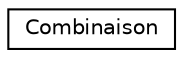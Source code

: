 digraph "Graphical Class Hierarchy"
{
 // LATEX_PDF_SIZE
  edge [fontname="Helvetica",fontsize="10",labelfontname="Helvetica",labelfontsize="10"];
  node [fontname="Helvetica",fontsize="10",shape=record];
  rankdir="LR";
  Node0 [label="Combinaison",height=0.2,width=0.4,color="black", fillcolor="white", style="filled",URL="$class_combinaison.html",tooltip="Tableau d'entier représentant une combinaison de couleur ou de lettre."];
}

